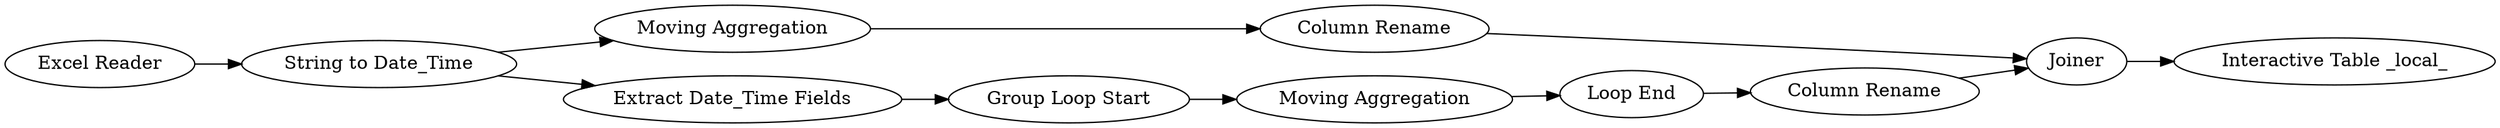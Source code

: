 digraph {
	1 [label="Excel Reader"]
	2 [label="Moving Aggregation"]
	3 [label="Group Loop Start"]
	4 [label="String to Date_Time"]
	5 [label="Extract Date_Time Fields"]
	6 [label="Moving Aggregation"]
	7 [label="Loop End"]
	8 [label="Column Rename"]
	9 [label="Column Rename"]
	10 [label=Joiner]
	11 [label="Interactive Table _local_"]
	1 -> 4
	2 -> 8
	3 -> 6
	4 -> 2
	4 -> 5
	5 -> 3
	6 -> 7
	7 -> 9
	8 -> 10
	9 -> 10
	10 -> 11
	rankdir=LR
}
